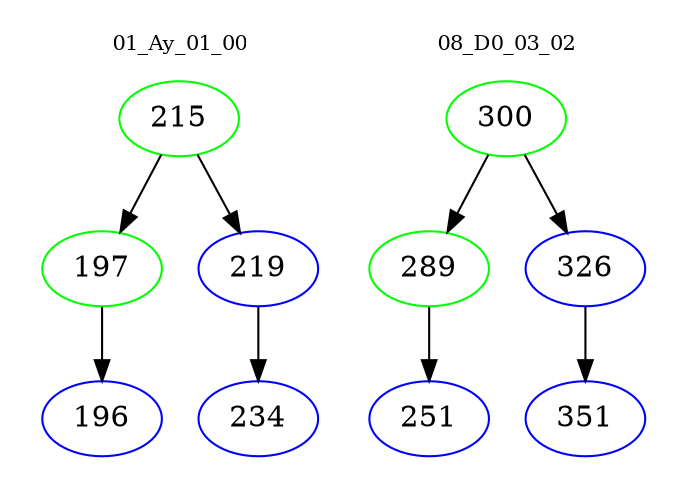 digraph{
subgraph cluster_0 {
color = white
label = "01_Ay_01_00";
fontsize=10;
T0_215 [label="215", color="green"]
T0_215 -> T0_197 [color="black"]
T0_197 [label="197", color="green"]
T0_197 -> T0_196 [color="black"]
T0_196 [label="196", color="blue"]
T0_215 -> T0_219 [color="black"]
T0_219 [label="219", color="blue"]
T0_219 -> T0_234 [color="black"]
T0_234 [label="234", color="blue"]
}
subgraph cluster_1 {
color = white
label = "08_D0_03_02";
fontsize=10;
T1_300 [label="300", color="green"]
T1_300 -> T1_289 [color="black"]
T1_289 [label="289", color="green"]
T1_289 -> T1_251 [color="black"]
T1_251 [label="251", color="blue"]
T1_300 -> T1_326 [color="black"]
T1_326 [label="326", color="blue"]
T1_326 -> T1_351 [color="black"]
T1_351 [label="351", color="blue"]
}
}
